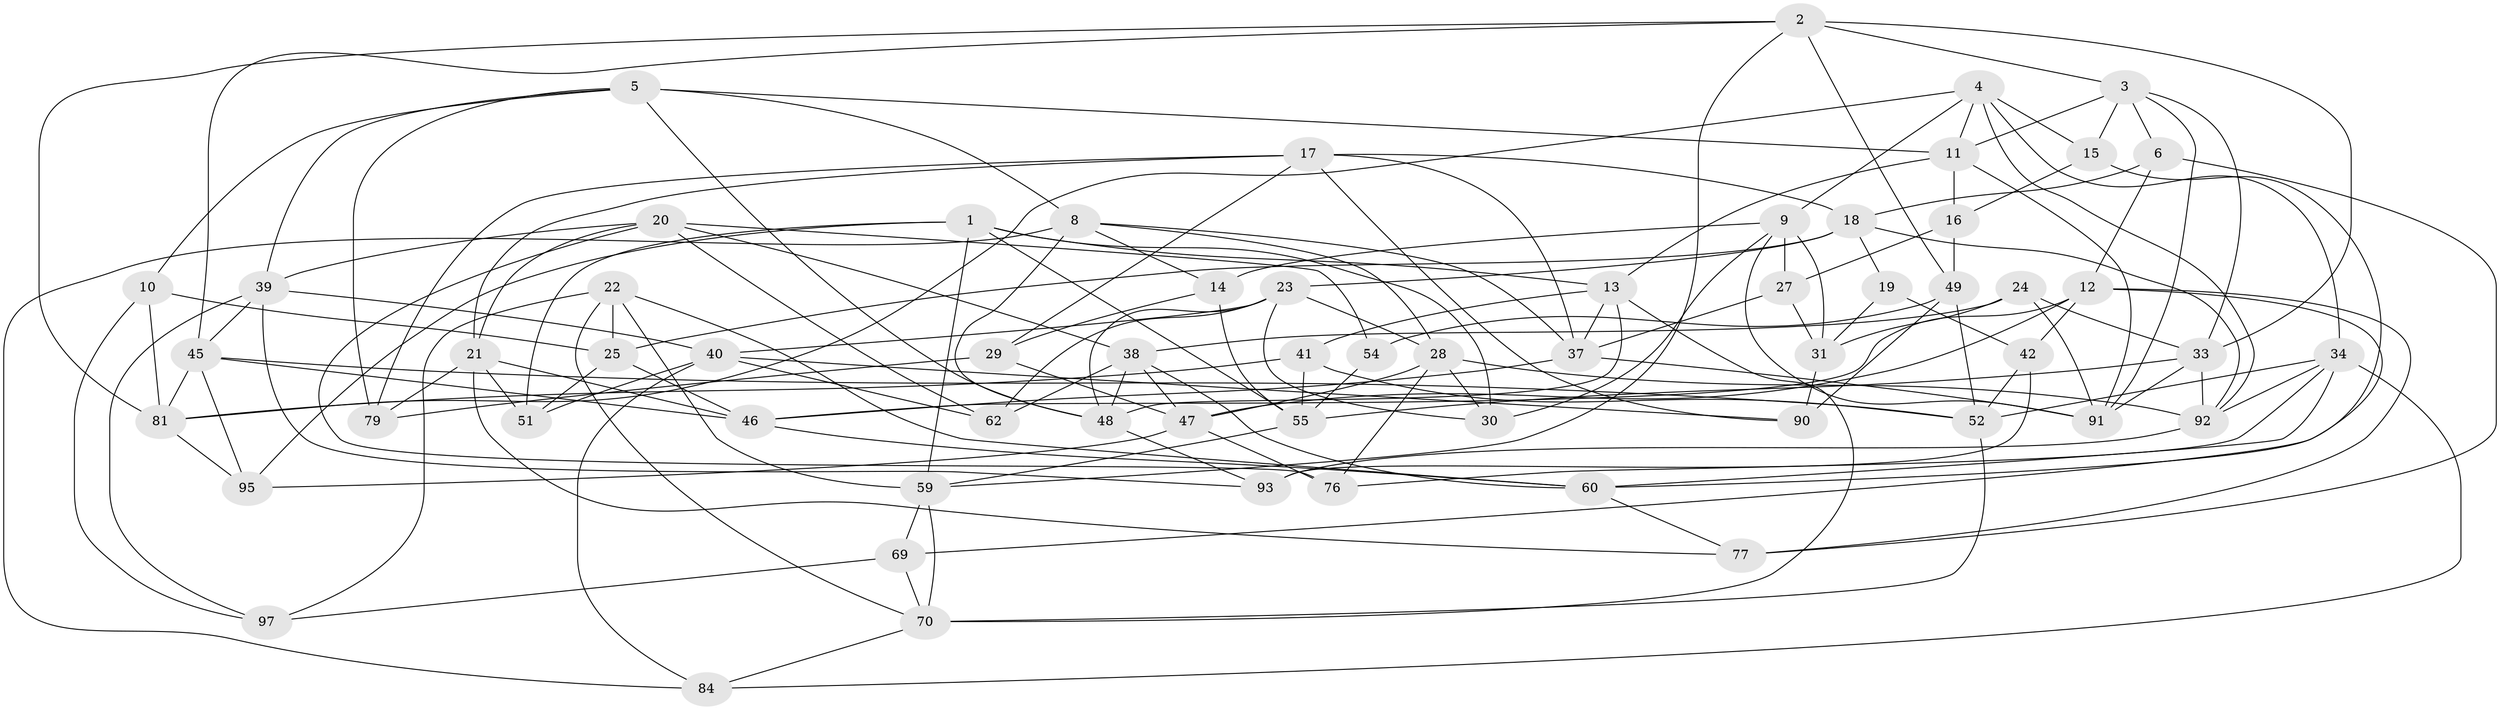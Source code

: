 // original degree distribution, {4: 1.0}
// Generated by graph-tools (version 1.1) at 2025/39/02/21/25 10:39:01]
// undirected, 62 vertices, 159 edges
graph export_dot {
graph [start="1"]
  node [color=gray90,style=filled];
  1 [super="+43"];
  2 [super="+64"];
  3 [super="+72"];
  4 [super="+63"];
  5 [super="+7"];
  6;
  8 [super="+73"];
  9 [super="+35"];
  10;
  11 [super="+32"];
  12 [super="+82"];
  13 [super="+44"];
  14;
  15;
  16;
  17 [super="+50"];
  18 [super="+99"];
  19;
  20 [super="+68"];
  21 [super="+53"];
  22 [super="+26"];
  23 [super="+57"];
  24;
  25 [super="+83"];
  27;
  28 [super="+36"];
  29;
  30;
  31 [super="+65"];
  33 [super="+61"];
  34 [super="+56"];
  37 [super="+58"];
  38 [super="+78"];
  39 [super="+100"];
  40 [super="+86"];
  41;
  42;
  45 [super="+80"];
  46 [super="+88"];
  47 [super="+71"];
  48 [super="+87"];
  49 [super="+74"];
  51;
  52 [super="+67"];
  54;
  55 [super="+94"];
  59 [super="+85"];
  60 [super="+66"];
  62;
  69;
  70 [super="+75"];
  76;
  77;
  79;
  81 [super="+89"];
  84;
  90;
  91 [super="+98"];
  92 [super="+96"];
  93;
  95;
  97;
  1 -- 30;
  1 -- 51;
  1 -- 13;
  1 -- 59;
  1 -- 55;
  1 -- 95;
  2 -- 59;
  2 -- 81;
  2 -- 49;
  2 -- 3;
  2 -- 45;
  2 -- 33;
  3 -- 11;
  3 -- 33;
  3 -- 91;
  3 -- 6;
  3 -- 15;
  4 -- 92;
  4 -- 81;
  4 -- 9;
  4 -- 34;
  4 -- 11;
  4 -- 15;
  5 -- 39;
  5 -- 48;
  5 -- 10;
  5 -- 79;
  5 -- 8;
  5 -- 11;
  6 -- 77;
  6 -- 18;
  6 -- 12;
  8 -- 28;
  8 -- 14;
  8 -- 48;
  8 -- 84;
  8 -- 37;
  9 -- 14;
  9 -- 91;
  9 -- 31;
  9 -- 27;
  9 -- 30;
  10 -- 81;
  10 -- 97;
  10 -- 25;
  11 -- 13;
  11 -- 91;
  11 -- 16;
  12 -- 69;
  12 -- 42;
  12 -- 47;
  12 -- 46;
  12 -- 77;
  13 -- 37;
  13 -- 70;
  13 -- 48;
  13 -- 41;
  14 -- 29;
  14 -- 55;
  15 -- 16;
  15 -- 60;
  16 -- 27;
  16 -- 49;
  17 -- 29;
  17 -- 18;
  17 -- 90;
  17 -- 79;
  17 -- 37;
  17 -- 21;
  18 -- 19;
  18 -- 25;
  18 -- 92;
  18 -- 23;
  19 -- 42;
  19 -- 31 [weight=2];
  20 -- 62;
  20 -- 76;
  20 -- 54;
  20 -- 39;
  20 -- 38;
  20 -- 21;
  21 -- 51;
  21 -- 77;
  21 -- 46;
  21 -- 79;
  22 -- 70;
  22 -- 59;
  22 -- 60;
  22 -- 25 [weight=2];
  22 -- 97;
  23 -- 40;
  23 -- 30;
  23 -- 28;
  23 -- 48;
  23 -- 62;
  24 -- 91;
  24 -- 31;
  24 -- 38;
  24 -- 33;
  25 -- 51;
  25 -- 46;
  27 -- 37;
  27 -- 31;
  28 -- 47;
  28 -- 76;
  28 -- 30;
  28 -- 92;
  29 -- 79;
  29 -- 47;
  31 -- 90;
  33 -- 91;
  33 -- 92;
  33 -- 55;
  34 -- 84;
  34 -- 76;
  34 -- 92;
  34 -- 52;
  34 -- 60;
  37 -- 91;
  37 -- 46;
  38 -- 60;
  38 -- 48;
  38 -- 62;
  38 -- 47;
  39 -- 93;
  39 -- 40;
  39 -- 97;
  39 -- 45;
  40 -- 84;
  40 -- 90;
  40 -- 51;
  40 -- 62;
  41 -- 52;
  41 -- 81;
  41 -- 55;
  42 -- 93;
  42 -- 52;
  45 -- 81;
  45 -- 46;
  45 -- 52;
  45 -- 95;
  46 -- 60;
  47 -- 76;
  47 -- 95;
  48 -- 93;
  49 -- 54 [weight=2];
  49 -- 90;
  49 -- 52;
  52 -- 70;
  54 -- 55;
  55 -- 59;
  59 -- 70;
  59 -- 69;
  60 -- 77;
  69 -- 97;
  69 -- 70;
  70 -- 84;
  81 -- 95;
  92 -- 93;
}
